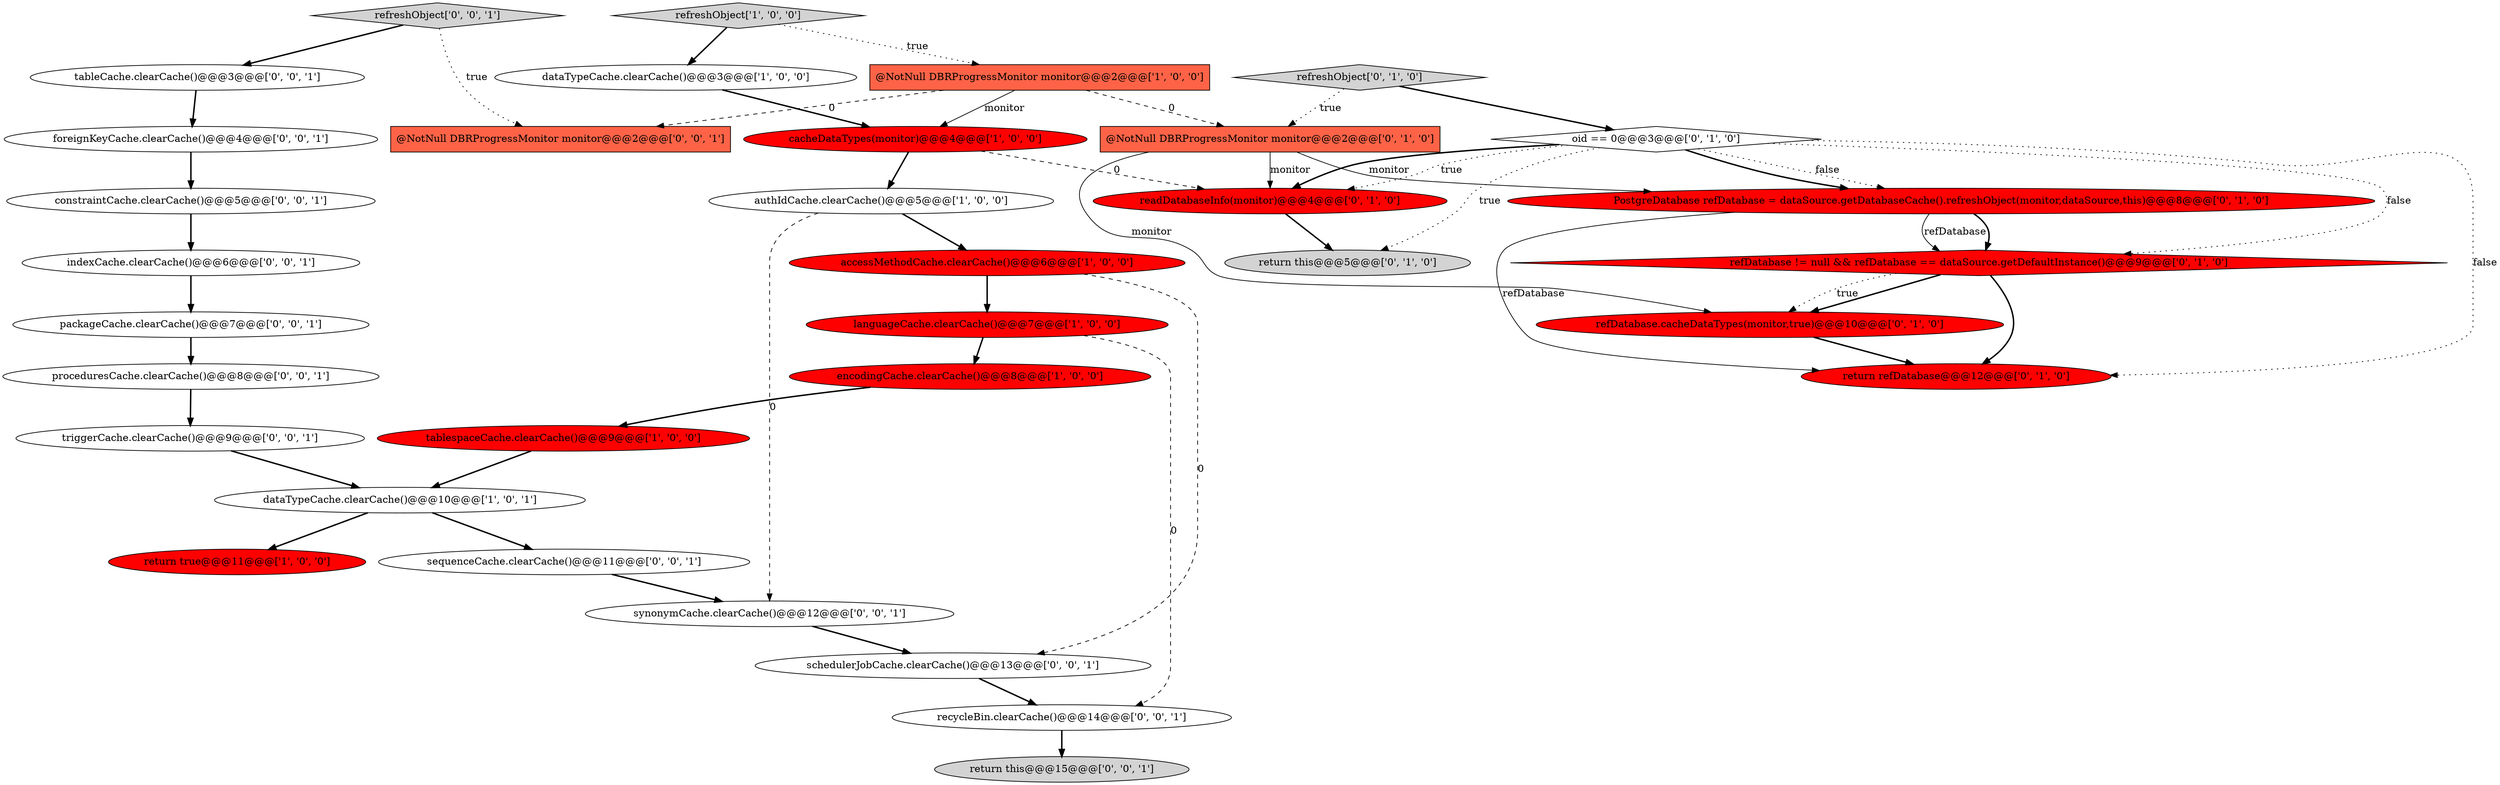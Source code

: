 digraph {
23 [style = filled, label = "triggerCache.clearCache()@@@9@@@['0', '0', '1']", fillcolor = white, shape = ellipse image = "AAA0AAABBB3BBB"];
25 [style = filled, label = "recycleBin.clearCache()@@@14@@@['0', '0', '1']", fillcolor = white, shape = ellipse image = "AAA0AAABBB3BBB"];
28 [style = filled, label = "return this@@@15@@@['0', '0', '1']", fillcolor = lightgray, shape = ellipse image = "AAA0AAABBB3BBB"];
0 [style = filled, label = "dataTypeCache.clearCache()@@@10@@@['1', '0', '1']", fillcolor = white, shape = ellipse image = "AAA0AAABBB1BBB"];
3 [style = filled, label = "dataTypeCache.clearCache()@@@3@@@['1', '0', '0']", fillcolor = white, shape = ellipse image = "AAA0AAABBB1BBB"];
33 [style = filled, label = "sequenceCache.clearCache()@@@11@@@['0', '0', '1']", fillcolor = white, shape = ellipse image = "AAA0AAABBB3BBB"];
24 [style = filled, label = "proceduresCache.clearCache()@@@8@@@['0', '0', '1']", fillcolor = white, shape = ellipse image = "AAA0AAABBB3BBB"];
16 [style = filled, label = "PostgreDatabase refDatabase = dataSource.getDatabaseCache().refreshObject(monitor,dataSource,this)@@@8@@@['0', '1', '0']", fillcolor = red, shape = ellipse image = "AAA1AAABBB2BBB"];
6 [style = filled, label = "authIdCache.clearCache()@@@5@@@['1', '0', '0']", fillcolor = white, shape = ellipse image = "AAA0AAABBB1BBB"];
27 [style = filled, label = "packageCache.clearCache()@@@7@@@['0', '0', '1']", fillcolor = white, shape = ellipse image = "AAA0AAABBB3BBB"];
10 [style = filled, label = "return true@@@11@@@['1', '0', '0']", fillcolor = red, shape = ellipse image = "AAA1AAABBB1BBB"];
1 [style = filled, label = "tablespaceCache.clearCache()@@@9@@@['1', '0', '0']", fillcolor = red, shape = ellipse image = "AAA1AAABBB1BBB"];
8 [style = filled, label = "cacheDataTypes(monitor)@@@4@@@['1', '0', '0']", fillcolor = red, shape = ellipse image = "AAA1AAABBB1BBB"];
4 [style = filled, label = "accessMethodCache.clearCache()@@@6@@@['1', '0', '0']", fillcolor = red, shape = ellipse image = "AAA1AAABBB1BBB"];
20 [style = filled, label = "refreshObject['0', '0', '1']", fillcolor = lightgray, shape = diamond image = "AAA0AAABBB3BBB"];
9 [style = filled, label = "languageCache.clearCache()@@@7@@@['1', '0', '0']", fillcolor = red, shape = ellipse image = "AAA1AAABBB1BBB"];
12 [style = filled, label = "oid == 0@@@3@@@['0', '1', '0']", fillcolor = white, shape = diamond image = "AAA0AAABBB2BBB"];
7 [style = filled, label = "@NotNull DBRProgressMonitor monitor@@@2@@@['1', '0', '0']", fillcolor = tomato, shape = box image = "AAA1AAABBB1BBB"];
31 [style = filled, label = "constraintCache.clearCache()@@@5@@@['0', '0', '1']", fillcolor = white, shape = ellipse image = "AAA0AAABBB3BBB"];
26 [style = filled, label = "@NotNull DBRProgressMonitor monitor@@@2@@@['0', '0', '1']", fillcolor = tomato, shape = box image = "AAA0AAABBB3BBB"];
18 [style = filled, label = "refreshObject['0', '1', '0']", fillcolor = lightgray, shape = diamond image = "AAA0AAABBB2BBB"];
11 [style = filled, label = "return this@@@5@@@['0', '1', '0']", fillcolor = lightgray, shape = ellipse image = "AAA0AAABBB2BBB"];
19 [style = filled, label = "@NotNull DBRProgressMonitor monitor@@@2@@@['0', '1', '0']", fillcolor = tomato, shape = box image = "AAA1AAABBB2BBB"];
2 [style = filled, label = "refreshObject['1', '0', '0']", fillcolor = lightgray, shape = diamond image = "AAA0AAABBB1BBB"];
14 [style = filled, label = "refDatabase != null && refDatabase == dataSource.getDefaultInstance()@@@9@@@['0', '1', '0']", fillcolor = red, shape = diamond image = "AAA1AAABBB2BBB"];
32 [style = filled, label = "indexCache.clearCache()@@@6@@@['0', '0', '1']", fillcolor = white, shape = ellipse image = "AAA0AAABBB3BBB"];
29 [style = filled, label = "tableCache.clearCache()@@@3@@@['0', '0', '1']", fillcolor = white, shape = ellipse image = "AAA0AAABBB3BBB"];
22 [style = filled, label = "foreignKeyCache.clearCache()@@@4@@@['0', '0', '1']", fillcolor = white, shape = ellipse image = "AAA0AAABBB3BBB"];
30 [style = filled, label = "synonymCache.clearCache()@@@12@@@['0', '0', '1']", fillcolor = white, shape = ellipse image = "AAA0AAABBB3BBB"];
5 [style = filled, label = "encodingCache.clearCache()@@@8@@@['1', '0', '0']", fillcolor = red, shape = ellipse image = "AAA1AAABBB1BBB"];
13 [style = filled, label = "readDatabaseInfo(monitor)@@@4@@@['0', '1', '0']", fillcolor = red, shape = ellipse image = "AAA1AAABBB2BBB"];
15 [style = filled, label = "return refDatabase@@@12@@@['0', '1', '0']", fillcolor = red, shape = ellipse image = "AAA1AAABBB2BBB"];
21 [style = filled, label = "schedulerJobCache.clearCache()@@@13@@@['0', '0', '1']", fillcolor = white, shape = ellipse image = "AAA0AAABBB3BBB"];
17 [style = filled, label = "refDatabase.cacheDataTypes(monitor,true)@@@10@@@['0', '1', '0']", fillcolor = red, shape = ellipse image = "AAA1AAABBB2BBB"];
4->9 [style = bold, label=""];
25->28 [style = bold, label=""];
20->29 [style = bold, label=""];
7->8 [style = solid, label="monitor"];
31->32 [style = bold, label=""];
2->3 [style = bold, label=""];
20->26 [style = dotted, label="true"];
12->15 [style = dotted, label="false"];
18->19 [style = dotted, label="true"];
19->17 [style = solid, label="monitor"];
18->12 [style = bold, label=""];
22->31 [style = bold, label=""];
16->15 [style = solid, label="refDatabase"];
14->17 [style = bold, label=""];
8->6 [style = bold, label=""];
32->27 [style = bold, label=""];
12->16 [style = bold, label=""];
16->14 [style = solid, label="refDatabase"];
1->0 [style = bold, label=""];
21->25 [style = bold, label=""];
4->21 [style = dashed, label="0"];
23->0 [style = bold, label=""];
13->11 [style = bold, label=""];
8->13 [style = dashed, label="0"];
12->11 [style = dotted, label="true"];
12->16 [style = dotted, label="false"];
14->17 [style = dotted, label="true"];
12->13 [style = bold, label=""];
6->4 [style = bold, label=""];
5->1 [style = bold, label=""];
0->10 [style = bold, label=""];
30->21 [style = bold, label=""];
12->13 [style = dotted, label="true"];
0->33 [style = bold, label=""];
19->16 [style = solid, label="monitor"];
7->19 [style = dashed, label="0"];
3->8 [style = bold, label=""];
2->7 [style = dotted, label="true"];
9->25 [style = dashed, label="0"];
17->15 [style = bold, label=""];
33->30 [style = bold, label=""];
9->5 [style = bold, label=""];
16->14 [style = bold, label=""];
14->15 [style = bold, label=""];
27->24 [style = bold, label=""];
19->13 [style = solid, label="monitor"];
6->30 [style = dashed, label="0"];
29->22 [style = bold, label=""];
7->26 [style = dashed, label="0"];
12->14 [style = dotted, label="false"];
24->23 [style = bold, label=""];
}
